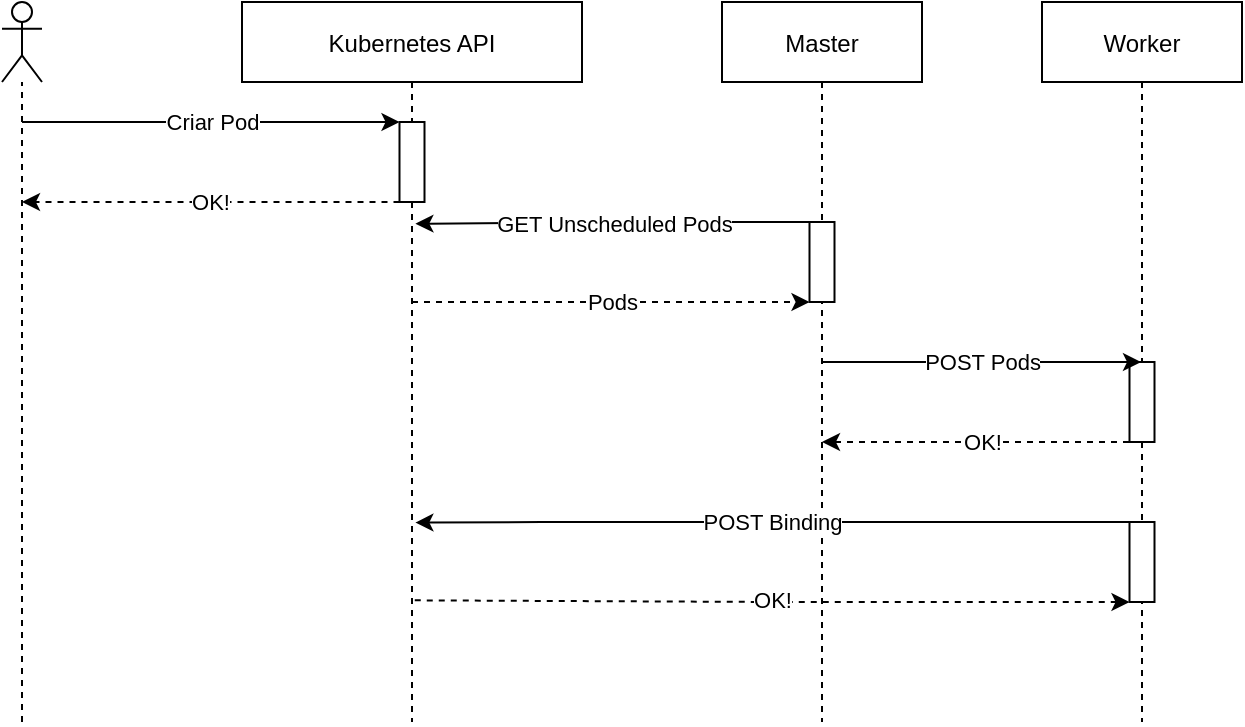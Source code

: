 <mxfile version="19.0.3" type="device"><diagram id="kgpKYQtTHZ0yAKxKKP6v" name="Page-1"><mxGraphModel dx="918" dy="714" grid="1" gridSize="10" guides="1" tooltips="1" connect="1" arrows="1" fold="1" page="1" pageScale="1" pageWidth="850" pageHeight="1100" math="0" shadow="0"><root><mxCell id="0"/><mxCell id="1" parent="0"/><mxCell id="3nuBFxr9cyL0pnOWT2aG-1" value="Master" style="shape=umlLifeline;perimeter=lifelinePerimeter;container=1;collapsible=0;recursiveResize=0;rounded=0;shadow=0;strokeWidth=1;" parent="1" vertex="1"><mxGeometry x="480" y="80" width="100" height="360" as="geometry"/></mxCell><mxCell id="fDZd_Y9Csxfu8uCxYGQo-16" value="" style="rounded=0;whiteSpace=wrap;html=1;" parent="3nuBFxr9cyL0pnOWT2aG-1" vertex="1"><mxGeometry x="43.75" y="110" width="12.5" height="40" as="geometry"/></mxCell><mxCell id="fDZd_Y9Csxfu8uCxYGQo-20" value="Pods" style="edgeStyle=elbowEdgeStyle;rounded=0;orthogonalLoop=1;jettySize=auto;html=1;entryX=0;entryY=1;entryDx=0;entryDy=0;dashed=1;" parent="1" source="3nuBFxr9cyL0pnOWT2aG-5" target="fDZd_Y9Csxfu8uCxYGQo-16" edge="1"><mxGeometry relative="1" as="geometry"><Array as="points"><mxPoint x="380" y="230"/></Array></mxGeometry></mxCell><mxCell id="3nuBFxr9cyL0pnOWT2aG-5" value="Kubernetes API" style="shape=umlLifeline;perimeter=lifelinePerimeter;container=1;collapsible=0;recursiveResize=0;rounded=0;shadow=0;strokeWidth=1;" parent="1" vertex="1"><mxGeometry x="240" y="80" width="170" height="360" as="geometry"/></mxCell><mxCell id="fDZd_Y9Csxfu8uCxYGQo-7" value="Criar Pod" style="endArrow=classic;html=1;rounded=0;entryX=0;entryY=0;entryDx=0;entryDy=0;" parent="3nuBFxr9cyL0pnOWT2aG-5" target="fDZd_Y9Csxfu8uCxYGQo-12" edge="1"><mxGeometry width="50" height="50" relative="1" as="geometry"><mxPoint x="-110" y="60" as="sourcePoint"/><mxPoint x="50" y="70" as="targetPoint"/></mxGeometry></mxCell><mxCell id="fDZd_Y9Csxfu8uCxYGQo-12" value="" style="rounded=0;whiteSpace=wrap;html=1;" parent="3nuBFxr9cyL0pnOWT2aG-5" vertex="1"><mxGeometry x="78.75" y="60" width="12.5" height="40" as="geometry"/></mxCell><mxCell id="fDZd_Y9Csxfu8uCxYGQo-5" value="" style="shape=umlActor;verticalLabelPosition=bottom;verticalAlign=top;html=1;outlineConnect=0;" parent="1" vertex="1"><mxGeometry x="120" y="80" width="20" height="40" as="geometry"/></mxCell><mxCell id="fDZd_Y9Csxfu8uCxYGQo-6" value="" style="endArrow=none;dashed=1;html=1;rounded=0;" parent="1" target="fDZd_Y9Csxfu8uCxYGQo-5" edge="1"><mxGeometry width="50" height="50" relative="1" as="geometry"><mxPoint x="130" y="440" as="sourcePoint"/><mxPoint x="410" y="210" as="targetPoint"/></mxGeometry></mxCell><mxCell id="fDZd_Y9Csxfu8uCxYGQo-14" value="OK!" style="rounded=0;orthogonalLoop=1;jettySize=auto;html=1;exitX=0;exitY=1;exitDx=0;exitDy=0;edgeStyle=elbowEdgeStyle;dashed=1;" parent="1" source="fDZd_Y9Csxfu8uCxYGQo-12" edge="1"><mxGeometry relative="1" as="geometry"><mxPoint x="130" y="180" as="targetPoint"/></mxGeometry></mxCell><mxCell id="fDZd_Y9Csxfu8uCxYGQo-17" value="GET Unscheduled Pods" style="edgeStyle=elbowEdgeStyle;rounded=0;orthogonalLoop=1;jettySize=auto;html=1;exitX=0;exitY=0;exitDx=0;exitDy=0;entryX=0.51;entryY=0.308;entryDx=0;entryDy=0;entryPerimeter=0;" parent="1" source="fDZd_Y9Csxfu8uCxYGQo-16" target="3nuBFxr9cyL0pnOWT2aG-5" edge="1"><mxGeometry relative="1" as="geometry"><Array as="points"><mxPoint x="450" y="190"/></Array></mxGeometry></mxCell><mxCell id="quiQ_8Ppc0kAGQJlOR5V-11" value="OK!" style="edgeStyle=orthogonalEdgeStyle;rounded=0;orthogonalLoop=1;jettySize=auto;html=1;dashed=1;" edge="1" parent="1" source="fDZd_Y9Csxfu8uCxYGQo-26"><mxGeometry relative="1" as="geometry"><mxPoint x="530" y="300" as="targetPoint"/><Array as="points"><mxPoint x="530" y="300"/></Array></mxGeometry></mxCell><mxCell id="fDZd_Y9Csxfu8uCxYGQo-26" value="Worker" style="shape=umlLifeline;perimeter=lifelinePerimeter;container=1;collapsible=0;recursiveResize=0;rounded=0;shadow=0;strokeWidth=1;" parent="1" vertex="1"><mxGeometry x="640" y="80" width="100" height="360" as="geometry"/></mxCell><mxCell id="fDZd_Y9Csxfu8uCxYGQo-40" value="" style="rounded=0;whiteSpace=wrap;html=1;" parent="fDZd_Y9Csxfu8uCxYGQo-26" vertex="1"><mxGeometry x="43.75" y="260" width="12.5" height="40" as="geometry"/></mxCell><mxCell id="quiQ_8Ppc0kAGQJlOR5V-9" value="" style="rounded=0;whiteSpace=wrap;html=1;" vertex="1" parent="fDZd_Y9Csxfu8uCxYGQo-26"><mxGeometry x="43.75" y="180" width="12.5" height="40" as="geometry"/></mxCell><mxCell id="fDZd_Y9Csxfu8uCxYGQo-41" value="POST Binding" style="edgeStyle=elbowEdgeStyle;rounded=0;orthogonalLoop=1;jettySize=auto;html=1;exitX=0;exitY=0;exitDx=0;exitDy=0;startArrow=none;startFill=0;endArrow=classic;endFill=1;entryX=0.51;entryY=0.723;entryDx=0;entryDy=0;entryPerimeter=0;" parent="1" source="fDZd_Y9Csxfu8uCxYGQo-40" target="3nuBFxr9cyL0pnOWT2aG-5" edge="1"><mxGeometry relative="1" as="geometry"><mxPoint x="325" y="350" as="targetPoint"/><Array as="points"><mxPoint x="390" y="290"/></Array></mxGeometry></mxCell><mxCell id="fDZd_Y9Csxfu8uCxYGQo-43" value="OK!" style="edgeStyle=elbowEdgeStyle;rounded=0;orthogonalLoop=1;jettySize=auto;html=1;exitX=0;exitY=1;exitDx=0;exitDy=0;entryX=0.505;entryY=0.831;entryDx=0;entryDy=0;entryPerimeter=0;startArrow=classic;startFill=1;endArrow=none;endFill=0;dashed=1;" parent="1" source="fDZd_Y9Csxfu8uCxYGQo-40" target="3nuBFxr9cyL0pnOWT2aG-5" edge="1"><mxGeometry relative="1" as="geometry"/></mxCell><mxCell id="quiQ_8Ppc0kAGQJlOR5V-5" value="POST Pods" style="edgeStyle=orthogonalEdgeStyle;rounded=0;orthogonalLoop=1;jettySize=auto;html=1;" edge="1" parent="1" source="3nuBFxr9cyL0pnOWT2aG-1" target="fDZd_Y9Csxfu8uCxYGQo-26"><mxGeometry relative="1" as="geometry"/></mxCell></root></mxGraphModel></diagram></mxfile>